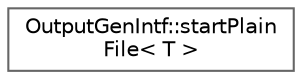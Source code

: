 digraph "Graphical Class Hierarchy"
{
 // INTERACTIVE_SVG=YES
 // LATEX_PDF_SIZE
  bgcolor="transparent";
  edge [fontname=Helvetica,fontsize=10,labelfontname=Helvetica,labelfontsize=10];
  node [fontname=Helvetica,fontsize=10,shape=box,height=0.2,width=0.4];
  rankdir="LR";
  Node0 [label="OutputGenIntf::startPlain\lFile\< T \>",height=0.2,width=0.4,color="grey40", fillcolor="white", style="filled",URL="$dc/dde/struct_output_gen_intf_1_1start_plain_file.html",tooltip=" "];
}
